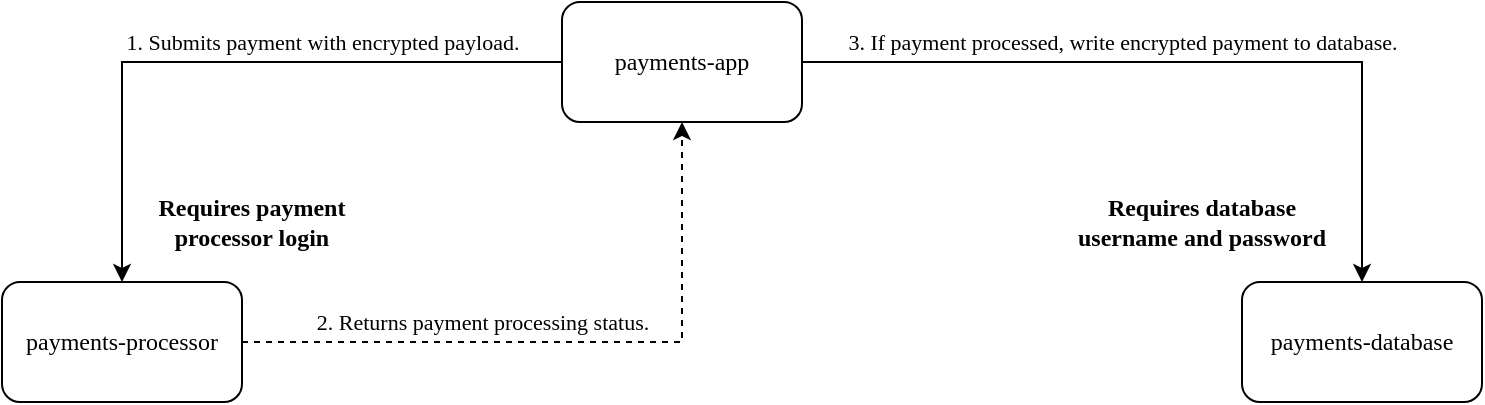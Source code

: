 <mxfile version="20.2.0" type="google"><diagram id="pTem9H9lGRMDfS6UzurT" name="Page-1"><mxGraphModel grid="1" page="1" gridSize="10" guides="1" tooltips="1" connect="1" arrows="1" fold="1" pageScale="1" pageWidth="1980" pageHeight="1100" math="0" shadow="0"><root><mxCell id="0"/><mxCell id="1" parent="0"/><mxCell id="Vi-f0IdHz92BL6nFGh4d-4" style="edgeStyle=orthogonalEdgeStyle;rounded=0;orthogonalLoop=1;jettySize=auto;html=1;exitX=0;exitY=0.5;exitDx=0;exitDy=0;entryX=0.5;entryY=0;entryDx=0;entryDy=0;fontFamily=Metro Sans;" edge="1" parent="1" source="Vi-f0IdHz92BL6nFGh4d-1" target="Vi-f0IdHz92BL6nFGh4d-2"><mxGeometry relative="1" as="geometry"/></mxCell><mxCell id="Vi-f0IdHz92BL6nFGh4d-6" value="1. Submits payment with encrypted payload." style="edgeLabel;html=1;align=center;verticalAlign=middle;resizable=0;points=[];fontFamily=Metro Sans;" connectable="0" vertex="1" parent="Vi-f0IdHz92BL6nFGh4d-4"><mxGeometry x="0.078" relative="1" as="geometry"><mxPoint x="58" y="-10" as="offset"/></mxGeometry></mxCell><mxCell id="Vi-f0IdHz92BL6nFGh4d-5" style="edgeStyle=orthogonalEdgeStyle;rounded=0;orthogonalLoop=1;jettySize=auto;html=1;exitX=1;exitY=0.5;exitDx=0;exitDy=0;entryX=0.5;entryY=0;entryDx=0;entryDy=0;fontFamily=Metro Sans;" edge="1" parent="1" source="Vi-f0IdHz92BL6nFGh4d-1" target="Vi-f0IdHz92BL6nFGh4d-3"><mxGeometry relative="1" as="geometry"/></mxCell><mxCell id="Vi-f0IdHz92BL6nFGh4d-9" value="3. If payment processed, write encrypted payment to database." style="edgeLabel;html=1;align=center;verticalAlign=middle;resizable=0;points=[];fontFamily=Metro Sans;" connectable="0" vertex="1" parent="Vi-f0IdHz92BL6nFGh4d-5"><mxGeometry x="-0.453" y="4" relative="1" as="geometry"><mxPoint x="53" y="-6" as="offset"/></mxGeometry></mxCell><mxCell id="Vi-f0IdHz92BL6nFGh4d-1" value="payments-app" style="rounded=1;whiteSpace=wrap;html=1;fontFamily=Metro Sans;" vertex="1" parent="1"><mxGeometry x="320" y="20" width="120" height="60" as="geometry"/></mxCell><mxCell id="Vi-f0IdHz92BL6nFGh4d-7" style="edgeStyle=orthogonalEdgeStyle;rounded=0;orthogonalLoop=1;jettySize=auto;html=1;exitX=1;exitY=0.5;exitDx=0;exitDy=0;entryX=0.5;entryY=1;entryDx=0;entryDy=0;fontFamily=Metro Sans;dashed=1;" edge="1" parent="1" source="Vi-f0IdHz92BL6nFGh4d-2" target="Vi-f0IdHz92BL6nFGh4d-1"><mxGeometry relative="1" as="geometry"/></mxCell><mxCell id="Vi-f0IdHz92BL6nFGh4d-8" value="2. Returns payment processing status." style="edgeLabel;html=1;align=center;verticalAlign=middle;resizable=0;points=[];fontFamily=Metro Sans;" connectable="0" vertex="1" parent="Vi-f0IdHz92BL6nFGh4d-7"><mxGeometry x="0.121" y="-1" relative="1" as="geometry"><mxPoint x="-65" y="-11" as="offset"/></mxGeometry></mxCell><mxCell id="Vi-f0IdHz92BL6nFGh4d-2" value="payments-processor" style="rounded=1;whiteSpace=wrap;html=1;fontFamily=Metro Sans;" vertex="1" parent="1"><mxGeometry x="40" y="160" width="120" height="60" as="geometry"/></mxCell><mxCell id="Vi-f0IdHz92BL6nFGh4d-3" value="payments-database" style="rounded=1;whiteSpace=wrap;html=1;fontFamily=Metro Sans;" vertex="1" parent="1"><mxGeometry x="660" y="160" width="120" height="60" as="geometry"/></mxCell><mxCell id="Vi-f0IdHz92BL6nFGh4d-10" value="Requires database username and password" style="text;html=1;strokeColor=none;fillColor=none;align=center;verticalAlign=middle;whiteSpace=wrap;rounded=0;fontFamily=Metro Sans;fontStyle=1" vertex="1" parent="1"><mxGeometry x="570" y="110" width="140" height="40" as="geometry"/></mxCell><mxCell id="Vi-f0IdHz92BL6nFGh4d-12" value="Requires payment processor login" style="text;html=1;strokeColor=none;fillColor=none;align=center;verticalAlign=middle;whiteSpace=wrap;rounded=0;fontFamily=Metro Sans;fontStyle=1" vertex="1" parent="1"><mxGeometry x="110" y="110" width="110" height="40" as="geometry"/></mxCell></root></mxGraphModel></diagram></mxfile>